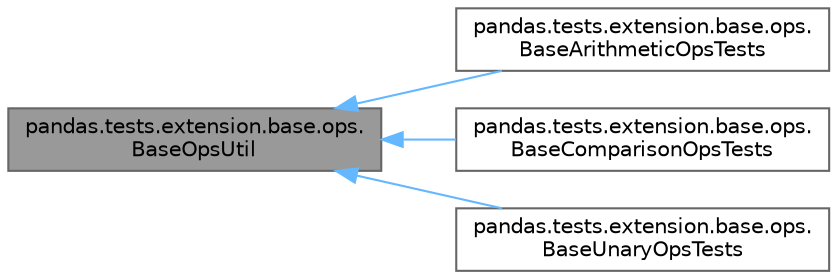 digraph "pandas.tests.extension.base.ops.BaseOpsUtil"
{
 // LATEX_PDF_SIZE
  bgcolor="transparent";
  edge [fontname=Helvetica,fontsize=10,labelfontname=Helvetica,labelfontsize=10];
  node [fontname=Helvetica,fontsize=10,shape=box,height=0.2,width=0.4];
  rankdir="LR";
  Node1 [id="Node000001",label="pandas.tests.extension.base.ops.\lBaseOpsUtil",height=0.2,width=0.4,color="gray40", fillcolor="grey60", style="filled", fontcolor="black",tooltip=" "];
  Node1 -> Node2 [id="edge4_Node000001_Node000002",dir="back",color="steelblue1",style="solid",tooltip=" "];
  Node2 [id="Node000002",label="pandas.tests.extension.base.ops.\lBaseArithmeticOpsTests",height=0.2,width=0.4,color="gray40", fillcolor="white", style="filled",URL="$classpandas_1_1tests_1_1extension_1_1base_1_1ops_1_1BaseArithmeticOpsTests.html",tooltip=" "];
  Node1 -> Node3 [id="edge5_Node000001_Node000003",dir="back",color="steelblue1",style="solid",tooltip=" "];
  Node3 [id="Node000003",label="pandas.tests.extension.base.ops.\lBaseComparisonOpsTests",height=0.2,width=0.4,color="gray40", fillcolor="white", style="filled",URL="$classpandas_1_1tests_1_1extension_1_1base_1_1ops_1_1BaseComparisonOpsTests.html",tooltip=" "];
  Node1 -> Node4 [id="edge6_Node000001_Node000004",dir="back",color="steelblue1",style="solid",tooltip=" "];
  Node4 [id="Node000004",label="pandas.tests.extension.base.ops.\lBaseUnaryOpsTests",height=0.2,width=0.4,color="gray40", fillcolor="white", style="filled",URL="$classpandas_1_1tests_1_1extension_1_1base_1_1ops_1_1BaseUnaryOpsTests.html",tooltip=" "];
}
